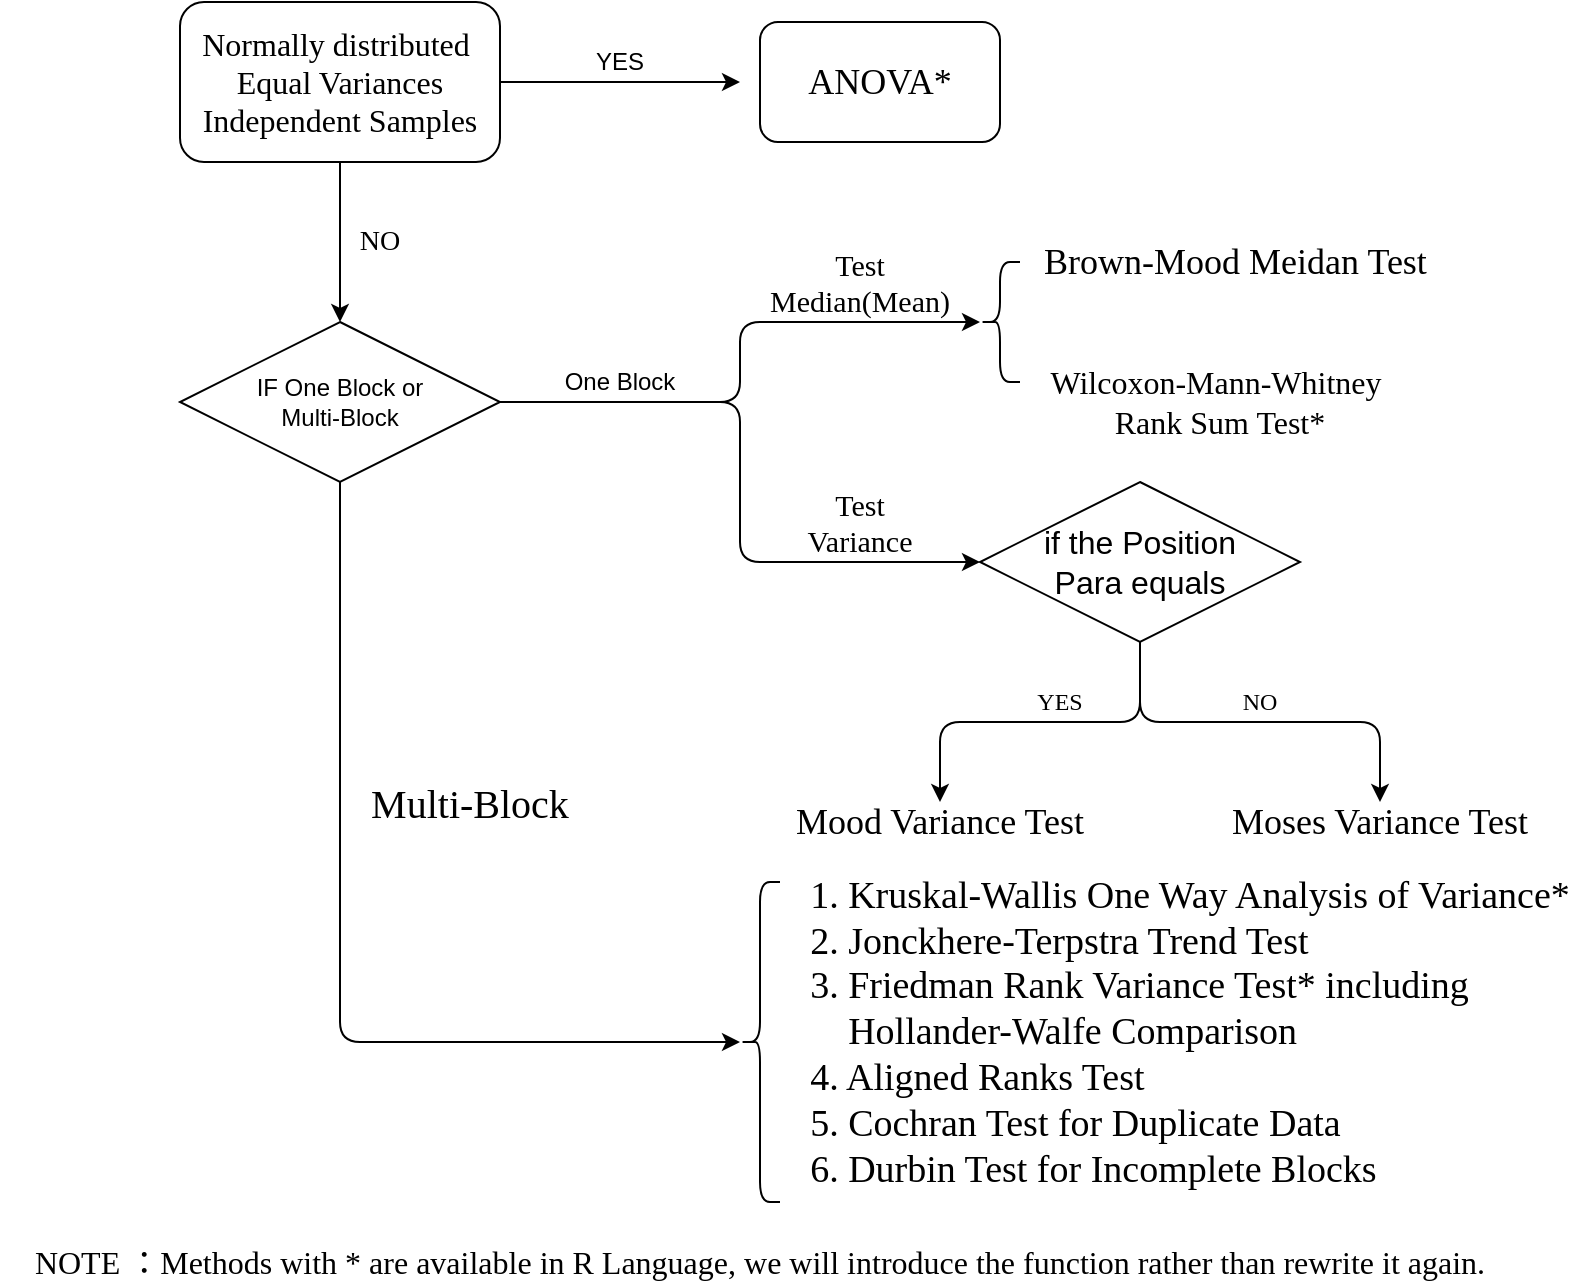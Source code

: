 <mxfile version="14.6.0" type="device"><diagram id="Mmi65zRcRffnLDrTt_gC" name="Page-1"><mxGraphModel dx="965" dy="539" grid="1" gridSize="10" guides="0" tooltips="1" connect="1" arrows="1" fold="1" page="1" pageScale="1" pageWidth="827" pageHeight="1169" math="0" shadow="0"><root><mxCell id="0"/><mxCell id="1" parent="0"/><mxCell id="o4mrppvbUmXod_SRAxO7-1" value="&lt;font style=&quot;font-size: 16px&quot; face=&quot;Times New Roman&quot;&gt;Normally distributed&amp;nbsp;&lt;br&gt;Equal Variances&lt;br&gt;Independent Samples&lt;/font&gt;" style="rounded=1;whiteSpace=wrap;html=1;" vertex="1" parent="1"><mxGeometry x="120" y="40" width="160" height="80" as="geometry"/></mxCell><mxCell id="o4mrppvbUmXod_SRAxO7-2" value="" style="endArrow=classic;html=1;exitX=1;exitY=0.5;exitDx=0;exitDy=0;" edge="1" parent="1" source="o4mrppvbUmXod_SRAxO7-1"><mxGeometry width="50" height="50" relative="1" as="geometry"><mxPoint x="390" y="220" as="sourcePoint"/><mxPoint x="400" y="80" as="targetPoint"/></mxGeometry></mxCell><mxCell id="o4mrppvbUmXod_SRAxO7-4" value="YES" style="text;html=1;strokeColor=none;fillColor=none;align=center;verticalAlign=middle;whiteSpace=wrap;rounded=0;" vertex="1" parent="1"><mxGeometry x="320" y="60" width="40" height="20" as="geometry"/></mxCell><mxCell id="o4mrppvbUmXod_SRAxO7-5" value="&lt;font style=&quot;font-size: 18px&quot; face=&quot;Times New Roman&quot;&gt;ANOVA*&lt;/font&gt;" style="rounded=1;whiteSpace=wrap;html=1;" vertex="1" parent="1"><mxGeometry x="410" y="50" width="120" height="60" as="geometry"/></mxCell><mxCell id="o4mrppvbUmXod_SRAxO7-6" value="" style="endArrow=classic;html=1;exitX=0.5;exitY=1;exitDx=0;exitDy=0;" edge="1" parent="1" source="o4mrppvbUmXod_SRAxO7-1"><mxGeometry width="50" height="50" relative="1" as="geometry"><mxPoint x="390" y="220" as="sourcePoint"/><mxPoint x="200" y="200" as="targetPoint"/><Array as="points"><mxPoint x="200" y="200"/></Array></mxGeometry></mxCell><mxCell id="o4mrppvbUmXod_SRAxO7-7" value="&lt;font face=&quot;Times New Roman&quot; style=&quot;font-size: 14px&quot;&gt;NO&lt;/font&gt;" style="text;html=1;strokeColor=none;fillColor=none;align=center;verticalAlign=middle;whiteSpace=wrap;rounded=0;" vertex="1" parent="1"><mxGeometry x="200" y="150" width="40" height="20" as="geometry"/></mxCell><mxCell id="o4mrppvbUmXod_SRAxO7-8" value="IF One Block or &lt;br&gt;Multi-Block" style="rhombus;whiteSpace=wrap;html=1;" vertex="1" parent="1"><mxGeometry x="120" y="200" width="160" height="80" as="geometry"/></mxCell><mxCell id="o4mrppvbUmXod_SRAxO7-9" value="" style="endArrow=classic;html=1;exitX=1;exitY=0.5;exitDx=0;exitDy=0;" edge="1" parent="1" source="o4mrppvbUmXod_SRAxO7-8"><mxGeometry width="50" height="50" relative="1" as="geometry"><mxPoint x="390" y="210" as="sourcePoint"/><mxPoint x="520" y="200" as="targetPoint"/><Array as="points"><mxPoint x="400" y="240"/><mxPoint x="400" y="200"/></Array></mxGeometry></mxCell><mxCell id="o4mrppvbUmXod_SRAxO7-10" value="One Block" style="text;html=1;strokeColor=none;fillColor=none;align=center;verticalAlign=middle;whiteSpace=wrap;rounded=0;" vertex="1" parent="1"><mxGeometry x="300" y="220" width="80" height="20" as="geometry"/></mxCell><mxCell id="o4mrppvbUmXod_SRAxO7-12" value="" style="endArrow=classic;html=1;entryX=0;entryY=0.5;entryDx=0;entryDy=0;" edge="1" parent="1" target="o4mrppvbUmXod_SRAxO7-23"><mxGeometry width="50" height="50" relative="1" as="geometry"><mxPoint x="280" y="240" as="sourcePoint"/><mxPoint x="510" y="320" as="targetPoint"/><Array as="points"><mxPoint x="400" y="240"/><mxPoint x="400" y="320"/><mxPoint x="480" y="320"/></Array></mxGeometry></mxCell><mxCell id="o4mrppvbUmXod_SRAxO7-13" value="&lt;font style=&quot;font-size: 15px&quot; face=&quot;Times New Roman&quot;&gt;Test&lt;br&gt;Median(Mean)&lt;/font&gt;" style="text;html=1;strokeColor=none;fillColor=none;align=center;verticalAlign=middle;whiteSpace=wrap;rounded=0;" vertex="1" parent="1"><mxGeometry x="400" y="170" width="120" height="20" as="geometry"/></mxCell><mxCell id="o4mrppvbUmXod_SRAxO7-16" value="&lt;font style=&quot;font-size: 15px&quot; face=&quot;Times New Roman&quot;&gt;Test&lt;br&gt;Variance&lt;/font&gt;" style="text;html=1;strokeColor=none;fillColor=none;align=center;verticalAlign=middle;whiteSpace=wrap;rounded=0;" vertex="1" parent="1"><mxGeometry x="420" y="290" width="80" height="20" as="geometry"/></mxCell><mxCell id="o4mrppvbUmXod_SRAxO7-18" value="" style="shape=curlyBracket;whiteSpace=wrap;html=1;rounded=1;" vertex="1" parent="1"><mxGeometry x="520" y="170" width="20" height="60" as="geometry"/></mxCell><mxCell id="o4mrppvbUmXod_SRAxO7-20" value="&lt;font face=&quot;Times New Roman&quot; style=&quot;font-size: 18px&quot;&gt;Brown-Mood Meidan Test&amp;nbsp;&lt;/font&gt;" style="text;html=1;strokeColor=none;fillColor=none;align=center;verticalAlign=middle;whiteSpace=wrap;rounded=0;" vertex="1" parent="1"><mxGeometry x="540" y="160" width="220" height="20" as="geometry"/></mxCell><mxCell id="o4mrppvbUmXod_SRAxO7-21" value="&lt;font style=&quot;font-size: 16px&quot; face=&quot;Times New Roman&quot;&gt;Wilcoxon-Mann-Whitney&amp;nbsp; Rank Sum Test*&lt;/font&gt;" style="text;html=1;strokeColor=none;fillColor=none;align=center;verticalAlign=middle;whiteSpace=wrap;rounded=0;" vertex="1" parent="1"><mxGeometry x="550" y="230" width="180" height="20" as="geometry"/></mxCell><mxCell id="o4mrppvbUmXod_SRAxO7-22" value="&lt;font style=&quot;font-size: 18px&quot; face=&quot;Times New Roman&quot;&gt;Moses Variance Test&lt;/font&gt;" style="text;html=1;strokeColor=none;fillColor=none;align=center;verticalAlign=middle;whiteSpace=wrap;rounded=0;" vertex="1" parent="1"><mxGeometry x="620" y="440" width="200" height="20" as="geometry"/></mxCell><mxCell id="o4mrppvbUmXod_SRAxO7-23" value="&lt;font style=&quot;font-size: 16px&quot;&gt;if the Position &lt;br&gt;Para equals&lt;/font&gt;" style="rhombus;whiteSpace=wrap;html=1;" vertex="1" parent="1"><mxGeometry x="520" y="280" width="160" height="80" as="geometry"/></mxCell><mxCell id="o4mrppvbUmXod_SRAxO7-24" value="" style="endArrow=classic;html=1;exitX=0.5;exitY=1;exitDx=0;exitDy=0;entryX=0.5;entryY=0;entryDx=0;entryDy=0;" edge="1" parent="1" source="o4mrppvbUmXod_SRAxO7-23" target="o4mrppvbUmXod_SRAxO7-26"><mxGeometry width="50" height="50" relative="1" as="geometry"><mxPoint x="570" y="430" as="sourcePoint"/><mxPoint x="560" y="440" as="targetPoint"/><Array as="points"><mxPoint x="600" y="400"/><mxPoint x="500" y="400"/></Array></mxGeometry></mxCell><mxCell id="o4mrppvbUmXod_SRAxO7-25" value="&lt;font face=&quot;Times New Roman&quot;&gt;YES&lt;/font&gt;" style="text;html=1;strokeColor=none;fillColor=none;align=center;verticalAlign=middle;whiteSpace=wrap;rounded=0;" vertex="1" parent="1"><mxGeometry x="540" y="380" width="40" height="20" as="geometry"/></mxCell><mxCell id="o4mrppvbUmXod_SRAxO7-26" value="&lt;span style=&quot;font-family: &amp;#34;times new roman&amp;#34; ; font-size: 18px&quot;&gt;Mood Variance Test&lt;/span&gt;" style="text;html=1;strokeColor=none;fillColor=none;align=center;verticalAlign=middle;whiteSpace=wrap;rounded=0;" vertex="1" parent="1"><mxGeometry x="420" y="440" width="160" height="20" as="geometry"/></mxCell><mxCell id="o4mrppvbUmXod_SRAxO7-28" value="" style="endArrow=classic;html=1;" edge="1" parent="1"><mxGeometry width="50" height="50" relative="1" as="geometry"><mxPoint x="600" y="360" as="sourcePoint"/><mxPoint x="720" y="440" as="targetPoint"/><Array as="points"><mxPoint x="600" y="400"/><mxPoint x="720" y="400"/></Array></mxGeometry></mxCell><mxCell id="o4mrppvbUmXod_SRAxO7-29" value="&lt;font face=&quot;Times New Roman&quot;&gt;NO&lt;/font&gt;" style="text;html=1;strokeColor=none;fillColor=none;align=center;verticalAlign=middle;whiteSpace=wrap;rounded=0;" vertex="1" parent="1"><mxGeometry x="640" y="380" width="40" height="20" as="geometry"/></mxCell><mxCell id="o4mrppvbUmXod_SRAxO7-30" value="" style="endArrow=classic;html=1;exitX=0.5;exitY=1;exitDx=0;exitDy=0;" edge="1" parent="1" source="o4mrppvbUmXod_SRAxO7-8"><mxGeometry width="50" height="50" relative="1" as="geometry"><mxPoint x="250" y="340" as="sourcePoint"/><mxPoint x="400" y="560" as="targetPoint"/><Array as="points"><mxPoint x="200" y="560"/><mxPoint x="310" y="560"/></Array></mxGeometry></mxCell><mxCell id="o4mrppvbUmXod_SRAxO7-31" value="&lt;font face=&quot;Times New Roman&quot; style=&quot;font-size: 20px&quot;&gt;Multi-Block&lt;/font&gt;" style="text;html=1;strokeColor=none;fillColor=none;align=center;verticalAlign=middle;whiteSpace=wrap;rounded=0;rotation=0;" vertex="1" parent="1"><mxGeometry x="210" y="430" width="110" height="20" as="geometry"/></mxCell><mxCell id="o4mrppvbUmXod_SRAxO7-33" value="" style="shape=curlyBracket;whiteSpace=wrap;html=1;rounded=1;" vertex="1" parent="1"><mxGeometry x="400" y="480" width="20" height="160" as="geometry"/></mxCell><mxCell id="o4mrppvbUmXod_SRAxO7-35" value="&lt;div style=&quot;text-align: left ; font-size: 19px&quot;&gt;&lt;font face=&quot;Times New Roman&quot; style=&quot;font-size: 19px&quot;&gt;1. Kruskal-Wallis One Way Analysis of Variance*&lt;/font&gt;&lt;/div&gt;&lt;font face=&quot;Times New Roman&quot; style=&quot;font-size: 19px&quot;&gt;&lt;div style=&quot;text-align: left&quot;&gt;&lt;span&gt;2. Jonckhere-Terpstra Trend Test&lt;/span&gt;&lt;/div&gt;&lt;div style=&quot;text-align: left&quot;&gt;&lt;span&gt;3. Friedman Rank Variance Test*&amp;nbsp;&lt;font style=&quot;font-size: 19px&quot;&gt;including&lt;/font&gt;&lt;/span&gt;&lt;/div&gt;&lt;div style=&quot;text-align: left&quot;&gt;&lt;span&gt;&lt;font style=&quot;font-size: 19px&quot;&gt;&amp;nbsp; &amp;nbsp; Hollander-Walfe Comparison&lt;/font&gt;&lt;/span&gt;&lt;/div&gt;&lt;div style=&quot;text-align: left&quot;&gt;&lt;span&gt;&lt;font style=&quot;font-size: 19px&quot;&gt;4. Aligned Ranks Test&lt;/font&gt;&lt;/span&gt;&lt;/div&gt;&lt;div style=&quot;text-align: left&quot;&gt;&lt;span&gt;&lt;font style=&quot;font-size: 19px&quot;&gt;5. Cochran Test for Duplicate Data&lt;/font&gt;&lt;/span&gt;&lt;/div&gt;&lt;div style=&quot;text-align: left&quot;&gt;&lt;span&gt;&lt;font style=&quot;font-size: 19px&quot;&gt;6. Durbin Test for Incomplete Blocks&amp;nbsp;&amp;nbsp;&lt;/font&gt;&lt;/span&gt;&lt;/div&gt;&lt;/font&gt;" style="text;html=1;strokeColor=none;fillColor=none;align=center;verticalAlign=middle;whiteSpace=wrap;rounded=0;" vertex="1" parent="1"><mxGeometry x="430" y="480" width="390" height="150" as="geometry"/></mxCell><mxCell id="o4mrppvbUmXod_SRAxO7-37" value="&lt;font style=&quot;font-size: 16px&quot; face=&quot;Times New Roman&quot;&gt;NOTE ：Methods with * are available in R Language, we will introduce the function rather than rewrite it again.&lt;/font&gt;" style="text;html=1;strokeColor=none;fillColor=none;align=center;verticalAlign=middle;whiteSpace=wrap;rounded=0;" vertex="1" parent="1"><mxGeometry x="30" y="660" width="760" height="20" as="geometry"/></mxCell></root></mxGraphModel></diagram></mxfile>